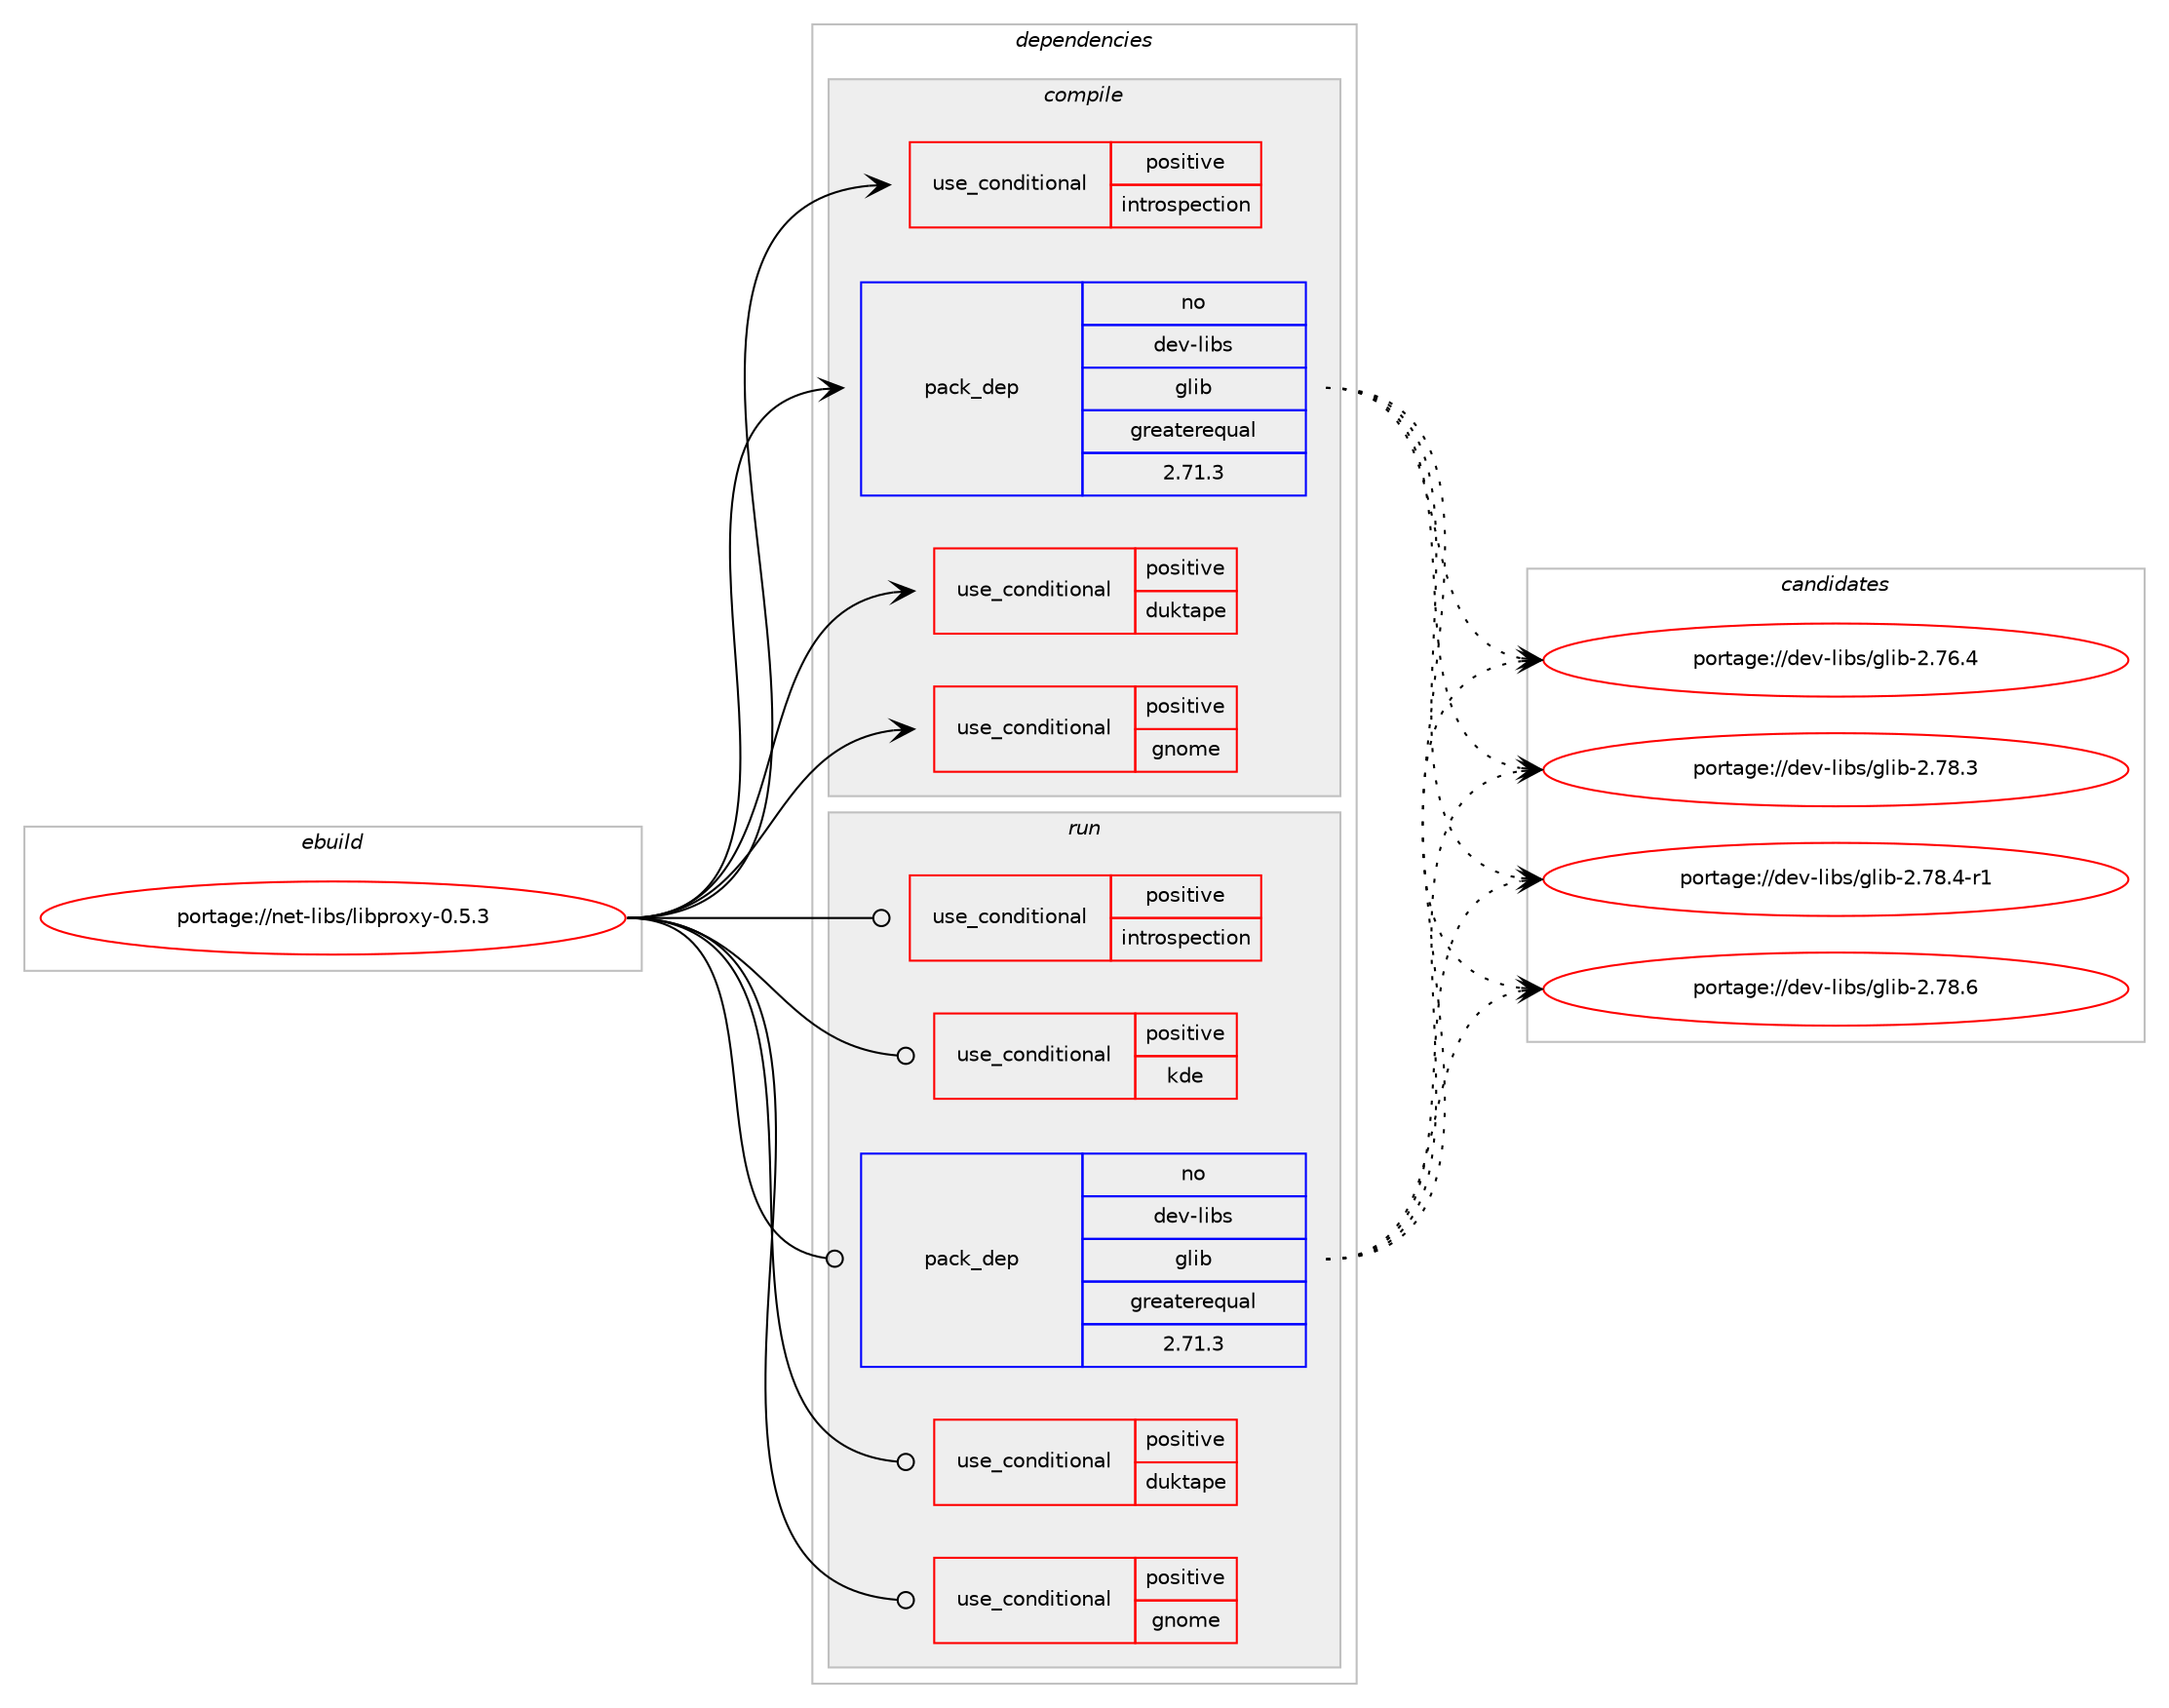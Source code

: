digraph prolog {

# *************
# Graph options
# *************

newrank=true;
concentrate=true;
compound=true;
graph [rankdir=LR,fontname=Helvetica,fontsize=10,ranksep=1.5];#, ranksep=2.5, nodesep=0.2];
edge  [arrowhead=vee];
node  [fontname=Helvetica,fontsize=10];

# **********
# The ebuild
# **********

subgraph cluster_leftcol {
color=gray;
rank=same;
label=<<i>ebuild</i>>;
id [label="portage://net-libs/libproxy-0.5.3", color=red, width=4, href="../net-libs/libproxy-0.5.3.svg"];
}

# ****************
# The dependencies
# ****************

subgraph cluster_midcol {
color=gray;
label=<<i>dependencies</i>>;
subgraph cluster_compile {
fillcolor="#eeeeee";
style=filled;
label=<<i>compile</i>>;
subgraph cond91334 {
dependency183384 [label=<<TABLE BORDER="0" CELLBORDER="1" CELLSPACING="0" CELLPADDING="4"><TR><TD ROWSPAN="3" CELLPADDING="10">use_conditional</TD></TR><TR><TD>positive</TD></TR><TR><TD>duktape</TD></TR></TABLE>>, shape=none, color=red];
# *** BEGIN UNKNOWN DEPENDENCY TYPE (TODO) ***
# dependency183384 -> package_dependency(portage://net-libs/libproxy-0.5.3,install,no,dev-lang,duktape,none,[,,],any_same_slot,[])
# *** END UNKNOWN DEPENDENCY TYPE (TODO) ***

# *** BEGIN UNKNOWN DEPENDENCY TYPE (TODO) ***
# dependency183384 -> package_dependency(portage://net-libs/libproxy-0.5.3,install,no,net-misc,curl,none,[,,],[],[])
# *** END UNKNOWN DEPENDENCY TYPE (TODO) ***

}
id:e -> dependency183384:w [weight=20,style="solid",arrowhead="vee"];
subgraph cond91335 {
dependency183385 [label=<<TABLE BORDER="0" CELLBORDER="1" CELLSPACING="0" CELLPADDING="4"><TR><TD ROWSPAN="3" CELLPADDING="10">use_conditional</TD></TR><TR><TD>positive</TD></TR><TR><TD>gnome</TD></TR></TABLE>>, shape=none, color=red];
# *** BEGIN UNKNOWN DEPENDENCY TYPE (TODO) ***
# dependency183385 -> package_dependency(portage://net-libs/libproxy-0.5.3,install,no,gnome-base,gsettings-desktop-schemas,none,[,,],[],[])
# *** END UNKNOWN DEPENDENCY TYPE (TODO) ***

}
id:e -> dependency183385:w [weight=20,style="solid",arrowhead="vee"];
subgraph cond91336 {
dependency183386 [label=<<TABLE BORDER="0" CELLBORDER="1" CELLSPACING="0" CELLPADDING="4"><TR><TD ROWSPAN="3" CELLPADDING="10">use_conditional</TD></TR><TR><TD>positive</TD></TR><TR><TD>introspection</TD></TR></TABLE>>, shape=none, color=red];
# *** BEGIN UNKNOWN DEPENDENCY TYPE (TODO) ***
# dependency183386 -> package_dependency(portage://net-libs/libproxy-0.5.3,install,no,dev-libs,gobject-introspection,none,[,,],[],[])
# *** END UNKNOWN DEPENDENCY TYPE (TODO) ***

}
id:e -> dependency183386:w [weight=20,style="solid",arrowhead="vee"];
subgraph pack89445 {
dependency183387 [label=<<TABLE BORDER="0" CELLBORDER="1" CELLSPACING="0" CELLPADDING="4" WIDTH="220"><TR><TD ROWSPAN="6" CELLPADDING="30">pack_dep</TD></TR><TR><TD WIDTH="110">no</TD></TR><TR><TD>dev-libs</TD></TR><TR><TD>glib</TD></TR><TR><TD>greaterequal</TD></TR><TR><TD>2.71.3</TD></TR></TABLE>>, shape=none, color=blue];
}
id:e -> dependency183387:w [weight=20,style="solid",arrowhead="vee"];
}
subgraph cluster_compileandrun {
fillcolor="#eeeeee";
style=filled;
label=<<i>compile and run</i>>;
}
subgraph cluster_run {
fillcolor="#eeeeee";
style=filled;
label=<<i>run</i>>;
subgraph cond91337 {
dependency183388 [label=<<TABLE BORDER="0" CELLBORDER="1" CELLSPACING="0" CELLPADDING="4"><TR><TD ROWSPAN="3" CELLPADDING="10">use_conditional</TD></TR><TR><TD>positive</TD></TR><TR><TD>duktape</TD></TR></TABLE>>, shape=none, color=red];
# *** BEGIN UNKNOWN DEPENDENCY TYPE (TODO) ***
# dependency183388 -> package_dependency(portage://net-libs/libproxy-0.5.3,run,no,dev-lang,duktape,none,[,,],any_same_slot,[])
# *** END UNKNOWN DEPENDENCY TYPE (TODO) ***

# *** BEGIN UNKNOWN DEPENDENCY TYPE (TODO) ***
# dependency183388 -> package_dependency(portage://net-libs/libproxy-0.5.3,run,no,net-misc,curl,none,[,,],[],[])
# *** END UNKNOWN DEPENDENCY TYPE (TODO) ***

}
id:e -> dependency183388:w [weight=20,style="solid",arrowhead="odot"];
subgraph cond91338 {
dependency183389 [label=<<TABLE BORDER="0" CELLBORDER="1" CELLSPACING="0" CELLPADDING="4"><TR><TD ROWSPAN="3" CELLPADDING="10">use_conditional</TD></TR><TR><TD>positive</TD></TR><TR><TD>gnome</TD></TR></TABLE>>, shape=none, color=red];
# *** BEGIN UNKNOWN DEPENDENCY TYPE (TODO) ***
# dependency183389 -> package_dependency(portage://net-libs/libproxy-0.5.3,run,no,gnome-base,gsettings-desktop-schemas,none,[,,],[],[])
# *** END UNKNOWN DEPENDENCY TYPE (TODO) ***

}
id:e -> dependency183389:w [weight=20,style="solid",arrowhead="odot"];
subgraph cond91339 {
dependency183390 [label=<<TABLE BORDER="0" CELLBORDER="1" CELLSPACING="0" CELLPADDING="4"><TR><TD ROWSPAN="3" CELLPADDING="10">use_conditional</TD></TR><TR><TD>positive</TD></TR><TR><TD>introspection</TD></TR></TABLE>>, shape=none, color=red];
# *** BEGIN UNKNOWN DEPENDENCY TYPE (TODO) ***
# dependency183390 -> package_dependency(portage://net-libs/libproxy-0.5.3,run,no,dev-libs,gobject-introspection,none,[,,],[],[])
# *** END UNKNOWN DEPENDENCY TYPE (TODO) ***

}
id:e -> dependency183390:w [weight=20,style="solid",arrowhead="odot"];
subgraph cond91340 {
dependency183391 [label=<<TABLE BORDER="0" CELLBORDER="1" CELLSPACING="0" CELLPADDING="4"><TR><TD ROWSPAN="3" CELLPADDING="10">use_conditional</TD></TR><TR><TD>positive</TD></TR><TR><TD>kde</TD></TR></TABLE>>, shape=none, color=red];
# *** BEGIN UNKNOWN DEPENDENCY TYPE (TODO) ***
# dependency183391 -> package_dependency(portage://net-libs/libproxy-0.5.3,run,no,kde-frameworks,kconfig,none,[,,],[slot(5)],[])
# *** END UNKNOWN DEPENDENCY TYPE (TODO) ***

}
id:e -> dependency183391:w [weight=20,style="solid",arrowhead="odot"];
subgraph pack89446 {
dependency183392 [label=<<TABLE BORDER="0" CELLBORDER="1" CELLSPACING="0" CELLPADDING="4" WIDTH="220"><TR><TD ROWSPAN="6" CELLPADDING="30">pack_dep</TD></TR><TR><TD WIDTH="110">no</TD></TR><TR><TD>dev-libs</TD></TR><TR><TD>glib</TD></TR><TR><TD>greaterequal</TD></TR><TR><TD>2.71.3</TD></TR></TABLE>>, shape=none, color=blue];
}
id:e -> dependency183392:w [weight=20,style="solid",arrowhead="odot"];
}
}

# **************
# The candidates
# **************

subgraph cluster_choices {
rank=same;
color=gray;
label=<<i>candidates</i>>;

subgraph choice89445 {
color=black;
nodesep=1;
choice1001011184510810598115471031081059845504655544652 [label="portage://dev-libs/glib-2.76.4", color=red, width=4,href="../dev-libs/glib-2.76.4.svg"];
choice1001011184510810598115471031081059845504655564651 [label="portage://dev-libs/glib-2.78.3", color=red, width=4,href="../dev-libs/glib-2.78.3.svg"];
choice10010111845108105981154710310810598455046555646524511449 [label="portage://dev-libs/glib-2.78.4-r1", color=red, width=4,href="../dev-libs/glib-2.78.4-r1.svg"];
choice1001011184510810598115471031081059845504655564654 [label="portage://dev-libs/glib-2.78.6", color=red, width=4,href="../dev-libs/glib-2.78.6.svg"];
dependency183387:e -> choice1001011184510810598115471031081059845504655544652:w [style=dotted,weight="100"];
dependency183387:e -> choice1001011184510810598115471031081059845504655564651:w [style=dotted,weight="100"];
dependency183387:e -> choice10010111845108105981154710310810598455046555646524511449:w [style=dotted,weight="100"];
dependency183387:e -> choice1001011184510810598115471031081059845504655564654:w [style=dotted,weight="100"];
}
subgraph choice89446 {
color=black;
nodesep=1;
choice1001011184510810598115471031081059845504655544652 [label="portage://dev-libs/glib-2.76.4", color=red, width=4,href="../dev-libs/glib-2.76.4.svg"];
choice1001011184510810598115471031081059845504655564651 [label="portage://dev-libs/glib-2.78.3", color=red, width=4,href="../dev-libs/glib-2.78.3.svg"];
choice10010111845108105981154710310810598455046555646524511449 [label="portage://dev-libs/glib-2.78.4-r1", color=red, width=4,href="../dev-libs/glib-2.78.4-r1.svg"];
choice1001011184510810598115471031081059845504655564654 [label="portage://dev-libs/glib-2.78.6", color=red, width=4,href="../dev-libs/glib-2.78.6.svg"];
dependency183392:e -> choice1001011184510810598115471031081059845504655544652:w [style=dotted,weight="100"];
dependency183392:e -> choice1001011184510810598115471031081059845504655564651:w [style=dotted,weight="100"];
dependency183392:e -> choice10010111845108105981154710310810598455046555646524511449:w [style=dotted,weight="100"];
dependency183392:e -> choice1001011184510810598115471031081059845504655564654:w [style=dotted,weight="100"];
}
}

}
